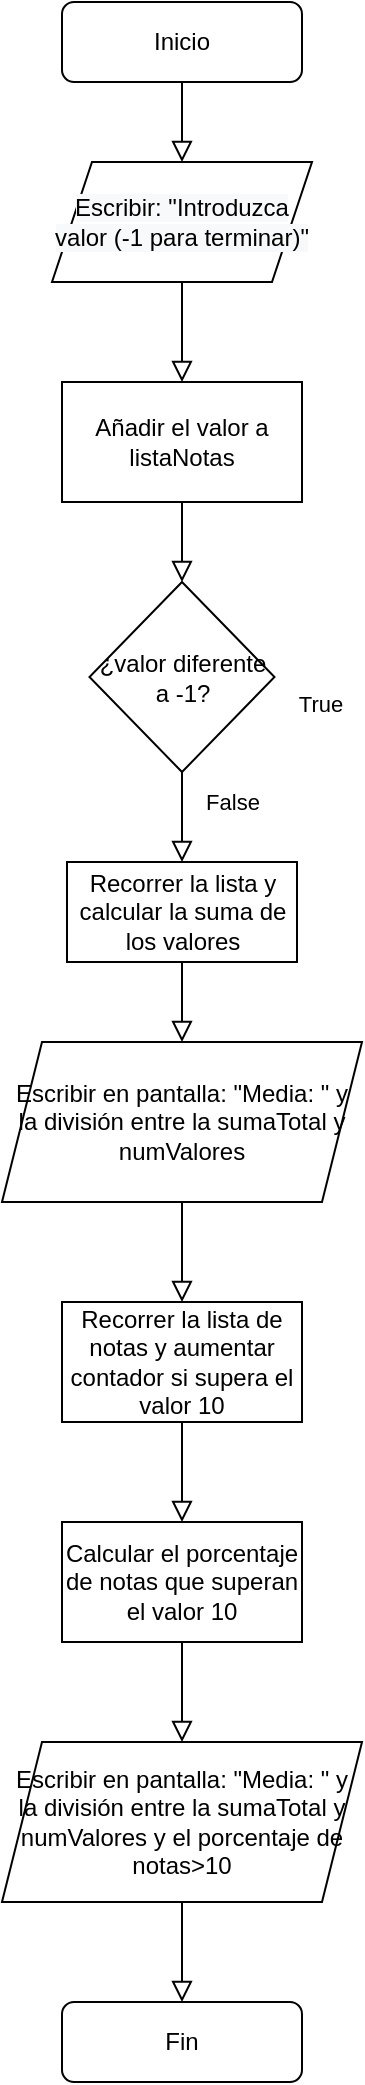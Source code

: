 <mxfile version="16.6.1" type="github">
  <diagram id="C5RBs43oDa-KdzZeNtuy" name="Page-1">
    <mxGraphModel dx="1208" dy="1006" grid="1" gridSize="10" guides="1" tooltips="1" connect="1" arrows="1" fold="1" page="1" pageScale="1" pageWidth="827" pageHeight="1169" math="0" shadow="0">
      <root>
        <mxCell id="WIyWlLk6GJQsqaUBKTNV-0" />
        <mxCell id="WIyWlLk6GJQsqaUBKTNV-1" parent="WIyWlLk6GJQsqaUBKTNV-0" />
        <mxCell id="_Vl2jHAgJF8wlNKX7y7R-0" value="" style="rounded=0;html=1;jettySize=auto;orthogonalLoop=1;fontSize=11;endArrow=block;endFill=0;endSize=8;strokeWidth=1;shadow=0;labelBackgroundColor=none;edgeStyle=orthogonalEdgeStyle;" edge="1" parent="WIyWlLk6GJQsqaUBKTNV-1" source="_Vl2jHAgJF8wlNKX7y7R-1" target="_Vl2jHAgJF8wlNKX7y7R-3">
          <mxGeometry relative="1" as="geometry">
            <mxPoint x="230" y="180" as="targetPoint" />
          </mxGeometry>
        </mxCell>
        <mxCell id="_Vl2jHAgJF8wlNKX7y7R-1" value="Inicio" style="rounded=1;whiteSpace=wrap;html=1;fontSize=12;glass=0;strokeWidth=1;shadow=0;" vertex="1" parent="WIyWlLk6GJQsqaUBKTNV-1">
          <mxGeometry x="170" y="90" width="120" height="40" as="geometry" />
        </mxCell>
        <mxCell id="_Vl2jHAgJF8wlNKX7y7R-2" value="Fin" style="rounded=1;whiteSpace=wrap;html=1;fontSize=12;glass=0;strokeWidth=1;shadow=0;" vertex="1" parent="WIyWlLk6GJQsqaUBKTNV-1">
          <mxGeometry x="170" y="1090" width="120" height="40" as="geometry" />
        </mxCell>
        <mxCell id="_Vl2jHAgJF8wlNKX7y7R-3" value="&#xa;&#xa;&lt;span style=&quot;color: rgb(0, 0, 0); font-family: helvetica; font-size: 12px; font-style: normal; font-weight: 400; letter-spacing: normal; text-align: center; text-indent: 0px; text-transform: none; word-spacing: 0px; background-color: rgb(248, 249, 250); display: inline; float: none;&quot;&gt;Escribir: &quot;Introduzca valor (-1 para terminar)&quot;&lt;/span&gt;&#xa;&#xa;" style="shape=parallelogram;perimeter=parallelogramPerimeter;whiteSpace=wrap;html=1;fixedSize=1;" vertex="1" parent="WIyWlLk6GJQsqaUBKTNV-1">
          <mxGeometry x="165" y="170" width="130" height="60" as="geometry" />
        </mxCell>
        <mxCell id="_Vl2jHAgJF8wlNKX7y7R-4" value="Añadir el valor a listaNotas" style="rounded=0;whiteSpace=wrap;html=1;" vertex="1" parent="WIyWlLk6GJQsqaUBKTNV-1">
          <mxGeometry x="170" y="280" width="120" height="60" as="geometry" />
        </mxCell>
        <mxCell id="_Vl2jHAgJF8wlNKX7y7R-5" value="" style="rounded=0;html=1;jettySize=auto;orthogonalLoop=1;fontSize=11;endArrow=block;endFill=0;endSize=8;strokeWidth=1;shadow=0;labelBackgroundColor=none;edgeStyle=orthogonalEdgeStyle;exitX=0.5;exitY=1;exitDx=0;exitDy=0;entryX=0.5;entryY=0;entryDx=0;entryDy=0;" edge="1" parent="WIyWlLk6GJQsqaUBKTNV-1" source="_Vl2jHAgJF8wlNKX7y7R-3" target="_Vl2jHAgJF8wlNKX7y7R-4">
          <mxGeometry relative="1" as="geometry">
            <mxPoint x="370" y="490.0" as="sourcePoint" />
            <mxPoint x="260" y="521" as="targetPoint" />
          </mxGeometry>
        </mxCell>
        <mxCell id="_Vl2jHAgJF8wlNKX7y7R-6" value="¿valor diferente a -1?" style="rhombus;whiteSpace=wrap;html=1;" vertex="1" parent="WIyWlLk6GJQsqaUBKTNV-1">
          <mxGeometry x="183.75" y="380" width="92.5" height="95" as="geometry" />
        </mxCell>
        <mxCell id="_Vl2jHAgJF8wlNKX7y7R-7" value="" style="rounded=0;html=1;jettySize=auto;orthogonalLoop=1;fontSize=11;endArrow=block;endFill=0;endSize=8;strokeWidth=1;shadow=0;labelBackgroundColor=none;edgeStyle=orthogonalEdgeStyle;exitX=0.5;exitY=1;exitDx=0;exitDy=0;entryX=0.5;entryY=0;entryDx=0;entryDy=0;" edge="1" parent="WIyWlLk6GJQsqaUBKTNV-1" source="_Vl2jHAgJF8wlNKX7y7R-4" target="_Vl2jHAgJF8wlNKX7y7R-6">
          <mxGeometry relative="1" as="geometry">
            <mxPoint x="340" y="595.0" as="sourcePoint" />
            <mxPoint x="230" y="610" as="targetPoint" />
          </mxGeometry>
        </mxCell>
        <mxCell id="_Vl2jHAgJF8wlNKX7y7R-8" value="True" style="edgeLabel;html=1;align=center;verticalAlign=middle;resizable=0;points=[];" vertex="1" connectable="0" parent="WIyWlLk6GJQsqaUBKTNV-1">
          <mxGeometry x="298.25" y="440.5" as="geometry" />
        </mxCell>
        <mxCell id="_Vl2jHAgJF8wlNKX7y7R-9" value="Recorrer la lista y calcular la suma de los valores" style="rounded=0;whiteSpace=wrap;html=1;" vertex="1" parent="WIyWlLk6GJQsqaUBKTNV-1">
          <mxGeometry x="172.5" y="520" width="115" height="50" as="geometry" />
        </mxCell>
        <mxCell id="_Vl2jHAgJF8wlNKX7y7R-10" value="False" style="rounded=0;html=1;jettySize=auto;orthogonalLoop=1;fontSize=11;endArrow=block;endFill=0;endSize=8;strokeWidth=1;shadow=0;labelBackgroundColor=none;edgeStyle=orthogonalEdgeStyle;exitX=0.5;exitY=1;exitDx=0;exitDy=0;entryX=0.5;entryY=0;entryDx=0;entryDy=0;" edge="1" parent="WIyWlLk6GJQsqaUBKTNV-1" source="_Vl2jHAgJF8wlNKX7y7R-6" target="_Vl2jHAgJF8wlNKX7y7R-9">
          <mxGeometry x="-0.323" y="25" relative="1" as="geometry">
            <mxPoint x="350" y="705.0" as="sourcePoint" />
            <mxPoint x="510" y="740" as="targetPoint" />
            <mxPoint as="offset" />
          </mxGeometry>
        </mxCell>
        <mxCell id="_Vl2jHAgJF8wlNKX7y7R-11" value="Escribir en pantalla: &quot;Media: &quot; y la división entre la sumaTotal y numValores" style="shape=parallelogram;perimeter=parallelogramPerimeter;whiteSpace=wrap;html=1;fixedSize=1;" vertex="1" parent="WIyWlLk6GJQsqaUBKTNV-1">
          <mxGeometry x="140" y="610" width="180" height="80" as="geometry" />
        </mxCell>
        <mxCell id="_Vl2jHAgJF8wlNKX7y7R-12" value="" style="rounded=0;html=1;jettySize=auto;orthogonalLoop=1;fontSize=11;endArrow=block;endFill=0;endSize=8;strokeWidth=1;shadow=0;labelBackgroundColor=none;edgeStyle=orthogonalEdgeStyle;entryX=0.5;entryY=0;entryDx=0;entryDy=0;exitX=0.5;exitY=1;exitDx=0;exitDy=0;" edge="1" parent="WIyWlLk6GJQsqaUBKTNV-1" source="_Vl2jHAgJF8wlNKX7y7R-9" target="_Vl2jHAgJF8wlNKX7y7R-11">
          <mxGeometry relative="1" as="geometry">
            <mxPoint x="360" y="810.0" as="sourcePoint" />
            <mxPoint x="360.07" y="881.32" as="targetPoint" />
          </mxGeometry>
        </mxCell>
        <mxCell id="_Vl2jHAgJF8wlNKX7y7R-13" value="" style="rounded=0;html=1;jettySize=auto;orthogonalLoop=1;fontSize=11;endArrow=block;endFill=0;endSize=8;strokeWidth=1;shadow=0;labelBackgroundColor=none;edgeStyle=orthogonalEdgeStyle;exitX=0.5;exitY=1;exitDx=0;exitDy=0;entryX=0.5;entryY=0;entryDx=0;entryDy=0;" edge="1" parent="WIyWlLk6GJQsqaUBKTNV-1" source="_Vl2jHAgJF8wlNKX7y7R-11" target="_Vl2jHAgJF8wlNKX7y7R-14">
          <mxGeometry relative="1" as="geometry">
            <mxPoint x="360" y="960.0" as="sourcePoint" />
            <mxPoint x="233" y="780" as="targetPoint" />
          </mxGeometry>
        </mxCell>
        <mxCell id="_Vl2jHAgJF8wlNKX7y7R-14" value="Recorrer la lista de notas y aumentar contador si supera el valor 10" style="rounded=0;whiteSpace=wrap;html=1;" vertex="1" parent="WIyWlLk6GJQsqaUBKTNV-1">
          <mxGeometry x="170" y="740" width="120" height="60" as="geometry" />
        </mxCell>
        <mxCell id="_Vl2jHAgJF8wlNKX7y7R-15" value="Calcular el porcentaje de notas que superan el valor 10" style="rounded=0;whiteSpace=wrap;html=1;" vertex="1" parent="WIyWlLk6GJQsqaUBKTNV-1">
          <mxGeometry x="170" y="850" width="120" height="60" as="geometry" />
        </mxCell>
        <mxCell id="_Vl2jHAgJF8wlNKX7y7R-17" value="Escribir en pantalla: &quot;Media: &quot; y la división entre la sumaTotal y numValores y el porcentaje de notas&amp;gt;10" style="shape=parallelogram;perimeter=parallelogramPerimeter;whiteSpace=wrap;html=1;fixedSize=1;" vertex="1" parent="WIyWlLk6GJQsqaUBKTNV-1">
          <mxGeometry x="140" y="960" width="180" height="80" as="geometry" />
        </mxCell>
        <mxCell id="_Vl2jHAgJF8wlNKX7y7R-18" value="" style="rounded=0;html=1;jettySize=auto;orthogonalLoop=1;fontSize=11;endArrow=block;endFill=0;endSize=8;strokeWidth=1;shadow=0;labelBackgroundColor=none;edgeStyle=orthogonalEdgeStyle;entryX=0.5;entryY=0;entryDx=0;entryDy=0;exitX=0.5;exitY=1;exitDx=0;exitDy=0;" edge="1" parent="WIyWlLk6GJQsqaUBKTNV-1" source="_Vl2jHAgJF8wlNKX7y7R-14" target="_Vl2jHAgJF8wlNKX7y7R-15">
          <mxGeometry relative="1" as="geometry">
            <mxPoint x="370" y="840" as="sourcePoint" />
            <mxPoint x="370" y="890" as="targetPoint" />
            <Array as="points">
              <mxPoint x="230" y="820" />
            </Array>
          </mxGeometry>
        </mxCell>
        <mxCell id="_Vl2jHAgJF8wlNKX7y7R-19" value="" style="rounded=0;html=1;jettySize=auto;orthogonalLoop=1;fontSize=11;endArrow=block;endFill=0;endSize=8;strokeWidth=1;shadow=0;labelBackgroundColor=none;edgeStyle=orthogonalEdgeStyle;exitX=0.5;exitY=1;exitDx=0;exitDy=0;" edge="1" parent="WIyWlLk6GJQsqaUBKTNV-1" source="_Vl2jHAgJF8wlNKX7y7R-15" target="_Vl2jHAgJF8wlNKX7y7R-17">
          <mxGeometry relative="1" as="geometry">
            <mxPoint x="510" y="980" as="sourcePoint" />
            <mxPoint x="370" y="1045" as="targetPoint" />
          </mxGeometry>
        </mxCell>
        <mxCell id="_Vl2jHAgJF8wlNKX7y7R-20" value="" style="rounded=0;html=1;jettySize=auto;orthogonalLoop=1;fontSize=11;endArrow=block;endFill=0;endSize=8;strokeWidth=1;shadow=0;labelBackgroundColor=none;edgeStyle=orthogonalEdgeStyle;entryX=0.5;entryY=0;entryDx=0;entryDy=0;exitX=0.5;exitY=1;exitDx=0;exitDy=0;" edge="1" parent="WIyWlLk6GJQsqaUBKTNV-1" source="_Vl2jHAgJF8wlNKX7y7R-17" target="_Vl2jHAgJF8wlNKX7y7R-2">
          <mxGeometry relative="1" as="geometry">
            <mxPoint x="180" y="1080" as="sourcePoint" />
            <mxPoint x="370" y="1000" as="targetPoint" />
          </mxGeometry>
        </mxCell>
      </root>
    </mxGraphModel>
  </diagram>
</mxfile>

